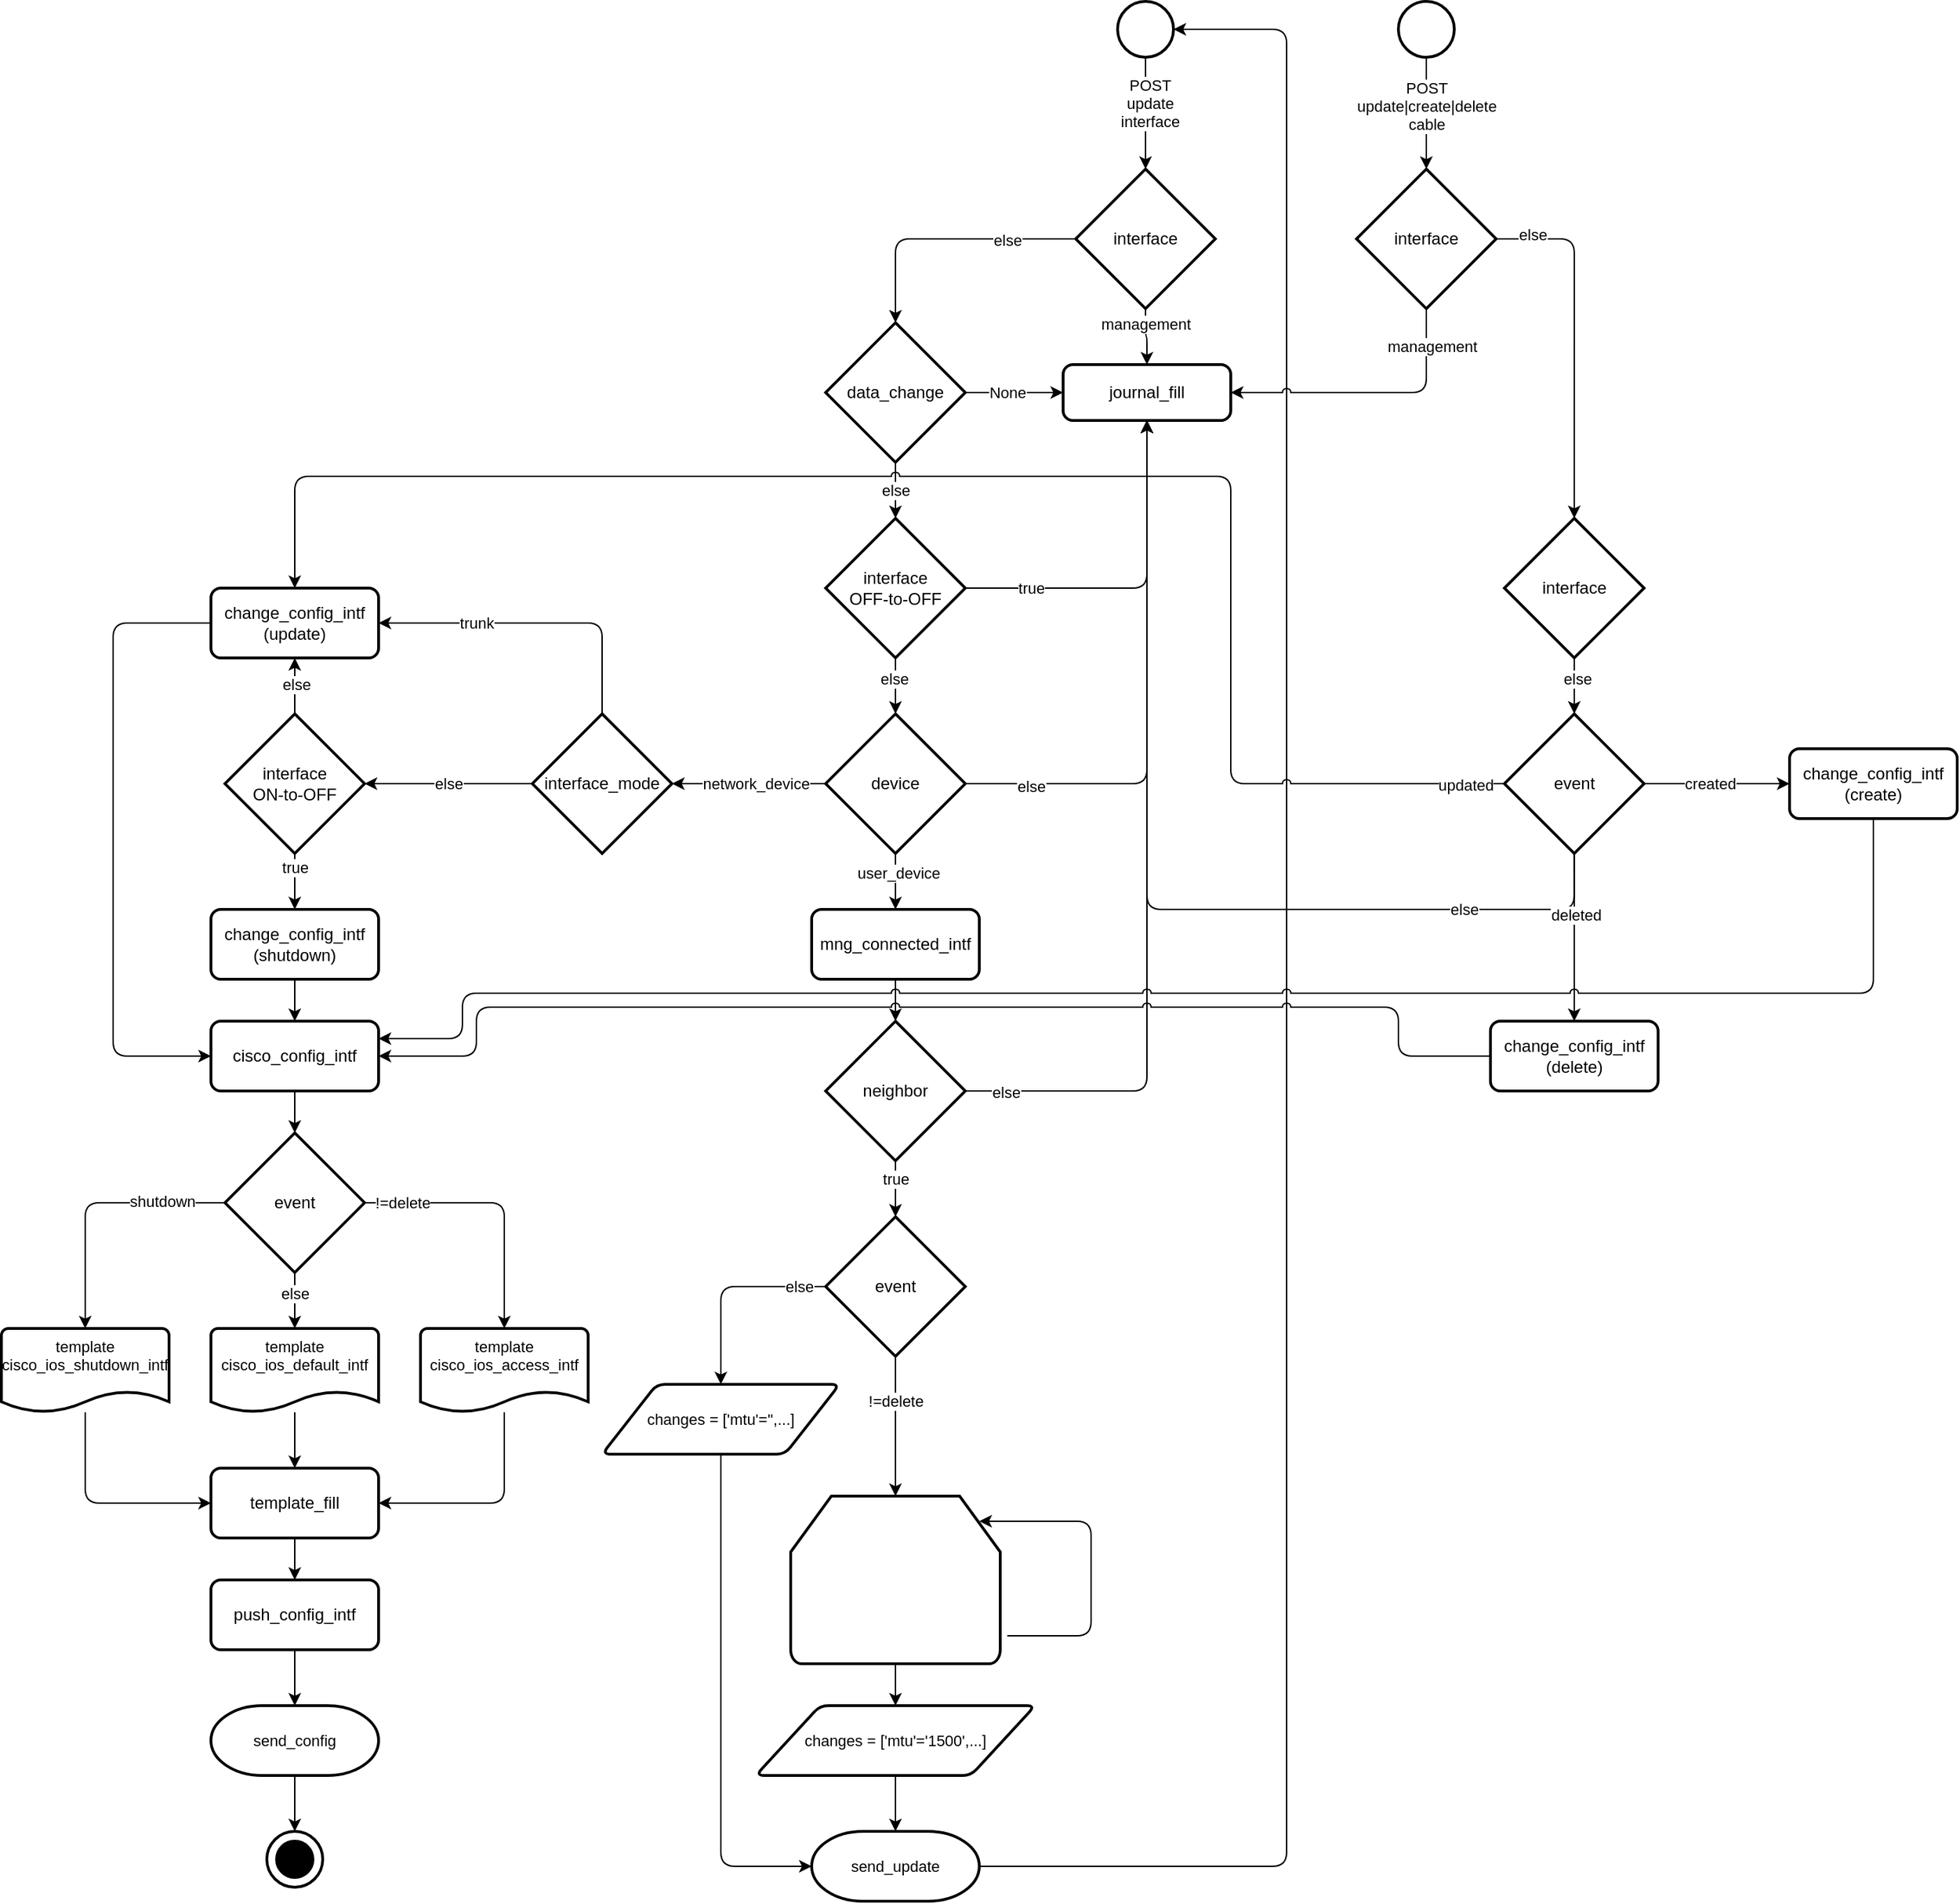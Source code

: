 <mxfile>
    <diagram id="UbTC3Ym-0fa3d36E47wJ" name="Страница 1">
        <mxGraphModel dx="1635" dy="988" grid="1" gridSize="10" guides="1" tooltips="1" connect="1" arrows="1" fold="1" page="0" pageScale="1" pageWidth="827" pageHeight="1169" math="0" shadow="0">
            <root>
                <mxCell id="0"/>
                <mxCell id="1" parent="0"/>
                <mxCell id="145" style="edgeStyle=orthogonalEdgeStyle;shape=connector;rounded=1;html=1;entryX=0.5;entryY=1;entryDx=0;entryDy=0;labelBackgroundColor=default;strokeColor=default;fontFamily=Helvetica;fontSize=11;fontColor=default;endArrow=classic;exitX=0.5;exitY=1;exitDx=0;exitDy=0;exitPerimeter=0;" parent="1" source="130" target="18" edge="1">
                    <mxGeometry relative="1" as="geometry">
                        <Array as="points">
                            <mxPoint x="1006" y="840"/>
                            <mxPoint x="700" y="840"/>
                        </Array>
                    </mxGeometry>
                </mxCell>
                <mxCell id="146" value="else" style="edgeLabel;html=1;align=center;verticalAlign=middle;resizable=0;points=[];fontSize=11;fontFamily=Helvetica;fontColor=default;" parent="145" vertex="1" connectable="0">
                    <mxGeometry x="-0.658" relative="1" as="geometry">
                        <mxPoint as="offset"/>
                    </mxGeometry>
                </mxCell>
                <mxCell id="106" style="edgeStyle=orthogonalEdgeStyle;shape=connector;rounded=1;html=1;entryX=0.5;entryY=0;entryDx=0;entryDy=0;labelBackgroundColor=default;strokeColor=default;fontFamily=Helvetica;fontSize=11;fontColor=default;endArrow=classic;" parent="1" source="97" target="105" edge="1">
                    <mxGeometry relative="1" as="geometry"/>
                </mxCell>
                <mxCell id="108" style="edgeStyle=orthogonalEdgeStyle;shape=connector;rounded=1;html=1;labelBackgroundColor=default;strokeColor=default;fontFamily=Helvetica;fontSize=11;fontColor=default;endArrow=classic;entryX=0.9;entryY=0.15;entryDx=0;entryDy=0;entryPerimeter=0;" parent="1" target="97" edge="1">
                    <mxGeometry relative="1" as="geometry">
                        <mxPoint x="650" y="1220" as="targetPoint"/>
                        <mxPoint x="600" y="1360" as="sourcePoint"/>
                        <Array as="points">
                            <mxPoint x="660" y="1278"/>
                        </Array>
                    </mxGeometry>
                </mxCell>
                <mxCell id="97" value="" style="strokeWidth=2;html=1;shape=mxgraph.flowchart.loop_limit;whiteSpace=wrap;fontFamily=Helvetica;fontSize=11;fontColor=default;align=center;strokeColor=default;fillColor=default;" parent="1" vertex="1">
                    <mxGeometry x="445" y="1260" width="150" height="120" as="geometry"/>
                </mxCell>
                <mxCell id="41" style="edgeStyle=orthogonalEdgeStyle;html=1;entryX=0.5;entryY=0;entryDx=0;entryDy=0;entryPerimeter=0;" parent="1" source="2" target="3" edge="1">
                    <mxGeometry relative="1" as="geometry"/>
                </mxCell>
                <mxCell id="115" value="POST &lt;br&gt;update&lt;br&gt;interface" style="edgeLabel;html=1;align=center;verticalAlign=middle;resizable=0;points=[];fontSize=11;fontFamily=Helvetica;fontColor=default;" parent="41" vertex="1" connectable="0">
                    <mxGeometry x="-0.173" y="3" relative="1" as="geometry">
                        <mxPoint as="offset"/>
                    </mxGeometry>
                </mxCell>
                <mxCell id="2" value="" style="strokeWidth=2;html=1;shape=mxgraph.flowchart.start_2;whiteSpace=wrap;" parent="1" vertex="1">
                    <mxGeometry x="679" y="190" width="40" height="40" as="geometry"/>
                </mxCell>
                <mxCell id="13" value="" style="edgeStyle=orthogonalEdgeStyle;html=1;" parent="1" source="3" target="12" edge="1">
                    <mxGeometry relative="1" as="geometry"/>
                </mxCell>
                <mxCell id="23" value="else" style="edgeLabel;html=1;align=center;verticalAlign=middle;resizable=0;points=[];" parent="13" vertex="1" connectable="0">
                    <mxGeometry x="-0.14" y="2" relative="1" as="geometry">
                        <mxPoint x="99" y="-2" as="offset"/>
                    </mxGeometry>
                </mxCell>
                <mxCell id="116" value="else" style="edgeLabel;html=1;align=center;verticalAlign=middle;resizable=0;points=[];fontSize=11;fontFamily=Helvetica;fontColor=default;" parent="13" vertex="1" connectable="0">
                    <mxGeometry x="-0.29" y="1" relative="1" as="geometry">
                        <mxPoint x="18" as="offset"/>
                    </mxGeometry>
                </mxCell>
                <mxCell id="24" style="edgeStyle=orthogonalEdgeStyle;html=1;" parent="1" source="3" target="18" edge="1">
                    <mxGeometry relative="1" as="geometry"/>
                </mxCell>
                <mxCell id="25" value="management" style="edgeLabel;html=1;align=center;verticalAlign=middle;resizable=0;points=[];" parent="24" vertex="1" connectable="0">
                    <mxGeometry x="-0.229" y="1" relative="1" as="geometry">
                        <mxPoint x="-1" y="-5" as="offset"/>
                    </mxGeometry>
                </mxCell>
                <mxCell id="3" value="interface" style="strokeWidth=2;html=1;shape=mxgraph.flowchart.decision;whiteSpace=wrap;" parent="1" vertex="1">
                    <mxGeometry x="649" y="310" width="100" height="100" as="geometry"/>
                </mxCell>
                <mxCell id="19" value="" style="edgeStyle=orthogonalEdgeStyle;html=1;entryX=0;entryY=0.5;entryDx=0;entryDy=0;" parent="1" source="12" target="18" edge="1">
                    <mxGeometry relative="1" as="geometry"/>
                </mxCell>
                <mxCell id="20" value="None" style="edgeLabel;html=1;align=center;verticalAlign=middle;resizable=0;points=[];" parent="19" vertex="1" connectable="0">
                    <mxGeometry x="-0.74" relative="1" as="geometry">
                        <mxPoint x="21" as="offset"/>
                    </mxGeometry>
                </mxCell>
                <mxCell id="45" value="else" style="edgeStyle=orthogonalEdgeStyle;html=1;entryX=0.5;entryY=0;entryDx=0;entryDy=0;entryPerimeter=0;" parent="1" source="12" target="28" edge="1">
                    <mxGeometry relative="1" as="geometry">
                        <Array as="points">
                            <mxPoint x="520" y="540"/>
                            <mxPoint x="520" y="540"/>
                        </Array>
                    </mxGeometry>
                </mxCell>
                <mxCell id="12" value="data_change" style="strokeWidth=2;html=1;shape=mxgraph.flowchart.decision;whiteSpace=wrap;fontFamily=Helvetica;fontSize=12;fontColor=default;align=center;strokeColor=default;fillColor=default;" parent="1" vertex="1">
                    <mxGeometry x="470" y="420" width="100" height="100" as="geometry"/>
                </mxCell>
                <mxCell id="51" style="edgeStyle=orthogonalEdgeStyle;html=1;" parent="1" source="15" target="21" edge="1">
                    <mxGeometry relative="1" as="geometry"/>
                </mxCell>
                <mxCell id="56" value="true" style="edgeLabel;html=1;align=center;verticalAlign=middle;resizable=0;points=[];" parent="51" vertex="1" connectable="0">
                    <mxGeometry x="0.24" y="2" relative="1" as="geometry">
                        <mxPoint x="-2" y="-15" as="offset"/>
                    </mxGeometry>
                </mxCell>
                <mxCell id="53" style="edgeStyle=orthogonalEdgeStyle;html=1;entryX=0.5;entryY=1;entryDx=0;entryDy=0;exitX=0.5;exitY=0;exitDx=0;exitDy=0;exitPerimeter=0;" parent="1" source="15" target="52" edge="1">
                    <mxGeometry relative="1" as="geometry"/>
                </mxCell>
                <mxCell id="55" value="else" style="edgeLabel;html=1;align=center;verticalAlign=middle;resizable=0;points=[];" parent="53" vertex="1" connectable="0">
                    <mxGeometry x="0.056" y="-1" relative="1" as="geometry">
                        <mxPoint as="offset"/>
                    </mxGeometry>
                </mxCell>
                <mxCell id="15" value="interface&lt;br&gt;ON-to-OFF" style="strokeWidth=2;html=1;shape=mxgraph.flowchart.decision;whiteSpace=wrap;fontFamily=Helvetica;fontSize=12;fontColor=default;align=center;strokeColor=default;fillColor=default;" parent="1" vertex="1">
                    <mxGeometry x="40" y="700" width="100" height="100" as="geometry"/>
                </mxCell>
                <mxCell id="18" value="journal_fill" style="rounded=1;whiteSpace=wrap;html=1;absoluteArcSize=1;arcSize=14;strokeWidth=2;fontFamily=Helvetica;fontSize=12;fontColor=default;align=center;strokeColor=default;fillColor=default;" parent="1" vertex="1">
                    <mxGeometry x="640" y="450" width="120" height="40" as="geometry"/>
                </mxCell>
                <mxCell id="67" style="edgeStyle=none;html=1;" parent="1" source="21" target="66" edge="1">
                    <mxGeometry relative="1" as="geometry"/>
                </mxCell>
                <mxCell id="21" value="change_config_intf&lt;br&gt;(shutdown)" style="rounded=1;whiteSpace=wrap;html=1;absoluteArcSize=1;arcSize=14;strokeWidth=2;" parent="1" vertex="1">
                    <mxGeometry x="30" y="840" width="120" height="50" as="geometry"/>
                </mxCell>
                <mxCell id="30" style="edgeStyle=orthogonalEdgeStyle;html=1;entryX=0.5;entryY=1;entryDx=0;entryDy=0;" parent="1" source="28" target="18" edge="1">
                    <mxGeometry relative="1" as="geometry"/>
                </mxCell>
                <mxCell id="31" value="true" style="edgeLabel;html=1;align=center;verticalAlign=middle;resizable=0;points=[];" parent="30" vertex="1" connectable="0">
                    <mxGeometry x="-0.625" relative="1" as="geometry">
                        <mxPoint as="offset"/>
                    </mxGeometry>
                </mxCell>
                <mxCell id="47" style="edgeStyle=orthogonalEdgeStyle;html=1;entryX=0.5;entryY=0;entryDx=0;entryDy=0;entryPerimeter=0;" parent="1" source="28" target="34" edge="1">
                    <mxGeometry relative="1" as="geometry"/>
                </mxCell>
                <mxCell id="48" value="else" style="edgeLabel;html=1;align=center;verticalAlign=middle;resizable=0;points=[];" parent="47" vertex="1" connectable="0">
                    <mxGeometry x="-0.27" y="-1" relative="1" as="geometry">
                        <mxPoint as="offset"/>
                    </mxGeometry>
                </mxCell>
                <mxCell id="28" value="interface&lt;br style=&quot;border-color: var(--border-color);&quot;&gt;OFF-to-OFF" style="strokeWidth=2;html=1;shape=mxgraph.flowchart.decision;whiteSpace=wrap;" parent="1" vertex="1">
                    <mxGeometry x="470" y="560" width="100" height="100" as="geometry"/>
                </mxCell>
                <mxCell id="49" style="edgeStyle=orthogonalEdgeStyle;html=1;" parent="1" source="34" target="61" edge="1">
                    <mxGeometry relative="1" as="geometry">
                        <mxPoint x="400" y="750" as="targetPoint"/>
                    </mxGeometry>
                </mxCell>
                <mxCell id="50" value="network_device" style="edgeLabel;html=1;align=center;verticalAlign=middle;resizable=0;points=[];" parent="49" vertex="1" connectable="0">
                    <mxGeometry x="-0.022" y="-2" relative="1" as="geometry">
                        <mxPoint x="4" y="2" as="offset"/>
                    </mxGeometry>
                </mxCell>
                <mxCell id="57" style="edgeStyle=orthogonalEdgeStyle;html=1;entryX=0.5;entryY=0;entryDx=0;entryDy=0;" parent="1" source="34" target="39" edge="1">
                    <mxGeometry relative="1" as="geometry"/>
                </mxCell>
                <mxCell id="58" value="user_device" style="edgeLabel;html=1;align=center;verticalAlign=middle;resizable=0;points=[];" parent="57" vertex="1" connectable="0">
                    <mxGeometry x="-0.3" y="2" relative="1" as="geometry">
                        <mxPoint as="offset"/>
                    </mxGeometry>
                </mxCell>
                <mxCell id="59" style="edgeStyle=orthogonalEdgeStyle;html=1;entryX=0.5;entryY=1;entryDx=0;entryDy=0;" parent="1" source="34" target="18" edge="1">
                    <mxGeometry relative="1" as="geometry"/>
                </mxCell>
                <mxCell id="60" value="else" style="edgeLabel;html=1;align=center;verticalAlign=middle;resizable=0;points=[];" parent="59" vertex="1" connectable="0">
                    <mxGeometry x="-0.759" y="-2" relative="1" as="geometry">
                        <mxPoint as="offset"/>
                    </mxGeometry>
                </mxCell>
                <mxCell id="34" value="device" style="strokeWidth=2;html=1;shape=mxgraph.flowchart.decision;whiteSpace=wrap;" parent="1" vertex="1">
                    <mxGeometry x="470" y="700" width="100" height="100" as="geometry"/>
                </mxCell>
                <mxCell id="92" style="edgeStyle=orthogonalEdgeStyle;shape=connector;rounded=1;html=1;entryX=0.5;entryY=0;entryDx=0;entryDy=0;entryPerimeter=0;labelBackgroundColor=default;strokeColor=default;fontFamily=Helvetica;fontSize=11;fontColor=default;endArrow=classic;" parent="1" source="39" target="91" edge="1">
                    <mxGeometry relative="1" as="geometry"/>
                </mxCell>
                <mxCell id="39" value="mng_connected_intf" style="rounded=1;whiteSpace=wrap;html=1;absoluteArcSize=1;arcSize=14;strokeWidth=2;" parent="1" vertex="1">
                    <mxGeometry x="460" y="840" width="120" height="50" as="geometry"/>
                </mxCell>
                <mxCell id="117" style="edgeStyle=orthogonalEdgeStyle;shape=connector;rounded=1;html=1;entryX=0;entryY=0.5;entryDx=0;entryDy=0;labelBackgroundColor=default;strokeColor=default;fontFamily=Helvetica;fontSize=11;fontColor=default;endArrow=classic;exitX=0;exitY=0.5;exitDx=0;exitDy=0;" parent="1" source="52" target="66" edge="1">
                    <mxGeometry relative="1" as="geometry">
                        <Array as="points">
                            <mxPoint x="-40" y="635"/>
                            <mxPoint x="-40" y="945"/>
                        </Array>
                    </mxGeometry>
                </mxCell>
                <mxCell id="52" value="change_config_intf&lt;br&gt;(update)" style="rounded=1;whiteSpace=wrap;html=1;absoluteArcSize=1;arcSize=14;strokeWidth=2;" parent="1" vertex="1">
                    <mxGeometry x="30" y="610" width="120" height="50" as="geometry"/>
                </mxCell>
                <mxCell id="62" style="edgeStyle=orthogonalEdgeStyle;html=1;entryX=1;entryY=0.5;entryDx=0;entryDy=0;entryPerimeter=0;" parent="1" source="61" target="15" edge="1">
                    <mxGeometry relative="1" as="geometry"/>
                </mxCell>
                <mxCell id="63" value="else" style="edgeLabel;html=1;align=center;verticalAlign=middle;resizable=0;points=[];" parent="62" vertex="1" connectable="0">
                    <mxGeometry x="0.217" y="2" relative="1" as="geometry">
                        <mxPoint x="13" y="-2" as="offset"/>
                    </mxGeometry>
                </mxCell>
                <mxCell id="64" style="edgeStyle=orthogonalEdgeStyle;html=1;entryX=1;entryY=0.5;entryDx=0;entryDy=0;exitX=0.5;exitY=0;exitDx=0;exitDy=0;exitPerimeter=0;" parent="1" source="61" target="52" edge="1">
                    <mxGeometry relative="1" as="geometry"/>
                </mxCell>
                <mxCell id="65" value="trunk" style="edgeLabel;html=1;align=center;verticalAlign=middle;resizable=0;points=[];" parent="64" vertex="1" connectable="0">
                    <mxGeometry x="0.546" y="3" relative="1" as="geometry">
                        <mxPoint x="19" y="-3" as="offset"/>
                    </mxGeometry>
                </mxCell>
                <mxCell id="61" value="interface_mode" style="strokeWidth=2;html=1;shape=mxgraph.flowchart.decision;whiteSpace=wrap;" parent="1" vertex="1">
                    <mxGeometry x="260" y="700" width="100" height="100" as="geometry"/>
                </mxCell>
                <mxCell id="90" style="edgeStyle=orthogonalEdgeStyle;shape=connector;rounded=1;html=1;entryX=0.5;entryY=0;entryDx=0;entryDy=0;entryPerimeter=0;labelBackgroundColor=default;strokeColor=default;fontFamily=Helvetica;fontSize=11;fontColor=default;endArrow=classic;" parent="1" source="66" target="70" edge="1">
                    <mxGeometry relative="1" as="geometry"/>
                </mxCell>
                <mxCell id="66" value="cisco_config_intf" style="rounded=1;whiteSpace=wrap;html=1;absoluteArcSize=1;arcSize=14;strokeWidth=2;" parent="1" vertex="1">
                    <mxGeometry x="30" y="920" width="120" height="50" as="geometry"/>
                </mxCell>
                <mxCell id="113" style="edgeStyle=orthogonalEdgeStyle;shape=connector;rounded=1;html=1;entryX=0.5;entryY=0;entryDx=0;entryDy=0;entryPerimeter=0;labelBackgroundColor=default;strokeColor=default;fontFamily=Helvetica;fontSize=11;fontColor=default;endArrow=classic;" parent="1" source="68" target="112" edge="1">
                    <mxGeometry relative="1" as="geometry"/>
                </mxCell>
                <mxCell id="68" value="push_config_intf" style="rounded=1;whiteSpace=wrap;html=1;absoluteArcSize=1;arcSize=14;strokeWidth=2;" parent="1" vertex="1">
                    <mxGeometry x="30" y="1320" width="120" height="50" as="geometry"/>
                </mxCell>
                <mxCell id="75" style="edgeStyle=orthogonalEdgeStyle;shape=connector;rounded=1;html=1;labelBackgroundColor=default;strokeColor=default;fontFamily=Helvetica;fontSize=11;fontColor=default;endArrow=classic;" parent="1" source="70" target="77" edge="1">
                    <mxGeometry relative="1" as="geometry"/>
                </mxCell>
                <mxCell id="76" value="shutdown" style="edgeLabel;html=1;align=center;verticalAlign=middle;resizable=0;points=[];fontSize=11;fontFamily=Helvetica;fontColor=default;" parent="75" vertex="1" connectable="0">
                    <mxGeometry x="-0.528" y="-1" relative="1" as="geometry">
                        <mxPoint as="offset"/>
                    </mxGeometry>
                </mxCell>
                <mxCell id="81" style="edgeStyle=orthogonalEdgeStyle;shape=connector;rounded=1;html=1;entryX=0.5;entryY=0;entryDx=0;entryDy=0;entryPerimeter=0;labelBackgroundColor=default;strokeColor=default;fontFamily=Helvetica;fontSize=11;fontColor=default;endArrow=classic;" parent="1" source="70" target="80" edge="1">
                    <mxGeometry relative="1" as="geometry"/>
                </mxCell>
                <mxCell id="88" value="else" style="edgeLabel;html=1;align=center;verticalAlign=middle;resizable=0;points=[];fontSize=11;fontFamily=Helvetica;fontColor=default;" parent="81" vertex="1" connectable="0">
                    <mxGeometry x="-0.25" y="3" relative="1" as="geometry">
                        <mxPoint x="-3" as="offset"/>
                    </mxGeometry>
                </mxCell>
                <mxCell id="82" style="edgeStyle=orthogonalEdgeStyle;shape=connector;rounded=1;html=1;labelBackgroundColor=default;strokeColor=default;fontFamily=Helvetica;fontSize=11;fontColor=default;endArrow=classic;" parent="1" source="70" target="79" edge="1">
                    <mxGeometry relative="1" as="geometry"/>
                </mxCell>
                <mxCell id="87" value="!=delete" style="edgeLabel;html=1;align=center;verticalAlign=middle;resizable=0;points=[];fontSize=11;fontFamily=Helvetica;fontColor=default;" parent="82" vertex="1" connectable="0">
                    <mxGeometry x="-0.716" y="-1" relative="1" as="geometry">
                        <mxPoint y="-1" as="offset"/>
                    </mxGeometry>
                </mxCell>
                <mxCell id="70" value="event" style="strokeWidth=2;html=1;shape=mxgraph.flowchart.decision;whiteSpace=wrap;fontFamily=Helvetica;fontSize=12;fontColor=default;align=center;strokeColor=default;fillColor=default;" parent="1" vertex="1">
                    <mxGeometry x="40" y="1000" width="100" height="100" as="geometry"/>
                </mxCell>
                <mxCell id="89" style="edgeStyle=orthogonalEdgeStyle;shape=connector;rounded=1;html=1;entryX=0.5;entryY=0;entryDx=0;entryDy=0;labelBackgroundColor=default;strokeColor=default;fontFamily=Helvetica;fontSize=11;fontColor=default;endArrow=classic;" parent="1" source="73" target="68" edge="1">
                    <mxGeometry relative="1" as="geometry"/>
                </mxCell>
                <mxCell id="73" value="template_fill" style="rounded=1;whiteSpace=wrap;html=1;absoluteArcSize=1;arcSize=14;strokeWidth=2;" parent="1" vertex="1">
                    <mxGeometry x="30" y="1240" width="120" height="50" as="geometry"/>
                </mxCell>
                <mxCell id="86" style="edgeStyle=orthogonalEdgeStyle;shape=connector;rounded=1;html=1;entryX=0;entryY=0.5;entryDx=0;entryDy=0;labelBackgroundColor=default;strokeColor=default;fontFamily=Helvetica;fontSize=11;fontColor=default;endArrow=classic;exitX=0.5;exitY=1;exitDx=0;exitDy=0;exitPerimeter=0;" parent="1" source="77" target="73" edge="1">
                    <mxGeometry relative="1" as="geometry"/>
                </mxCell>
                <mxCell id="77" value="template&lt;br&gt;cisco_ios_shutdown_intf" style="strokeWidth=2;html=1;shape=mxgraph.flowchart.document2;whiteSpace=wrap;size=0.25;fontFamily=Helvetica;fontSize=11;fontColor=default;align=center;verticalAlign=top;" parent="1" vertex="1">
                    <mxGeometry x="-120" y="1140" width="120" height="60" as="geometry"/>
                </mxCell>
                <mxCell id="85" style="edgeStyle=orthogonalEdgeStyle;shape=connector;rounded=1;html=1;entryX=1;entryY=0.5;entryDx=0;entryDy=0;labelBackgroundColor=default;strokeColor=default;fontFamily=Helvetica;fontSize=11;fontColor=default;endArrow=classic;exitX=0.5;exitY=1;exitDx=0;exitDy=0;exitPerimeter=0;" parent="1" source="79" target="73" edge="1">
                    <mxGeometry relative="1" as="geometry"/>
                </mxCell>
                <mxCell id="79" value="template&lt;br&gt;cisco_ios_access_intf" style="strokeWidth=2;html=1;shape=mxgraph.flowchart.document2;whiteSpace=wrap;size=0.25;fontFamily=Helvetica;fontSize=11;fontColor=default;align=center;verticalAlign=top;" parent="1" vertex="1">
                    <mxGeometry x="180" y="1140" width="120" height="60" as="geometry"/>
                </mxCell>
                <mxCell id="83" style="edgeStyle=orthogonalEdgeStyle;shape=connector;rounded=1;html=1;entryX=0.5;entryY=0;entryDx=0;entryDy=0;labelBackgroundColor=default;strokeColor=default;fontFamily=Helvetica;fontSize=11;fontColor=default;endArrow=classic;" parent="1" source="80" target="73" edge="1">
                    <mxGeometry relative="1" as="geometry"/>
                </mxCell>
                <mxCell id="80" value="template&lt;br&gt;cisco_ios_default_intf" style="strokeWidth=2;html=1;shape=mxgraph.flowchart.document2;whiteSpace=wrap;size=0.25;fontFamily=Helvetica;fontSize=11;fontColor=default;align=center;verticalAlign=top;" parent="1" vertex="1">
                    <mxGeometry x="30" y="1140" width="120" height="60" as="geometry"/>
                </mxCell>
                <mxCell id="93" style="edgeStyle=orthogonalEdgeStyle;shape=connector;rounded=1;html=1;labelBackgroundColor=default;strokeColor=default;fontFamily=Helvetica;fontSize=11;fontColor=default;endArrow=classic;entryX=0.5;entryY=1;entryDx=0;entryDy=0;" parent="1" source="91" target="18" edge="1">
                    <mxGeometry relative="1" as="geometry">
                        <mxPoint x="690" y="500.0" as="targetPoint"/>
                    </mxGeometry>
                </mxCell>
                <mxCell id="94" value="else" style="edgeLabel;html=1;align=center;verticalAlign=middle;resizable=0;points=[];fontSize=11;fontFamily=Helvetica;fontColor=default;" parent="93" vertex="1" connectable="0">
                    <mxGeometry x="-0.906" y="-1" relative="1" as="geometry">
                        <mxPoint as="offset"/>
                    </mxGeometry>
                </mxCell>
                <mxCell id="96" style="edgeStyle=orthogonalEdgeStyle;shape=connector;rounded=1;html=1;labelBackgroundColor=default;strokeColor=default;fontFamily=Helvetica;fontSize=11;fontColor=default;endArrow=classic;entryX=0.5;entryY=0;entryDx=0;entryDy=0;entryPerimeter=0;" parent="1" source="91" target="95" edge="1">
                    <mxGeometry relative="1" as="geometry">
                        <mxPoint x="520" y="1060" as="targetPoint"/>
                    </mxGeometry>
                </mxCell>
                <mxCell id="114" value="true" style="edgeLabel;html=1;align=center;verticalAlign=middle;resizable=0;points=[];fontSize=11;fontFamily=Helvetica;fontColor=default;" parent="96" vertex="1" connectable="0">
                    <mxGeometry x="-0.347" relative="1" as="geometry">
                        <mxPoint as="offset"/>
                    </mxGeometry>
                </mxCell>
                <mxCell id="91" value="neighbor" style="strokeWidth=2;html=1;shape=mxgraph.flowchart.decision;whiteSpace=wrap;fontFamily=Helvetica;fontSize=12;fontColor=default;align=center;strokeColor=default;fillColor=default;" parent="1" vertex="1">
                    <mxGeometry x="470" y="920" width="100" height="100" as="geometry"/>
                </mxCell>
                <mxCell id="101" style="edgeStyle=orthogonalEdgeStyle;shape=connector;rounded=1;html=1;labelBackgroundColor=default;strokeColor=default;fontFamily=Helvetica;fontSize=11;fontColor=default;endArrow=classic;exitX=0;exitY=0.5;exitDx=0;exitDy=0;exitPerimeter=0;" parent="1" source="95" target="100" edge="1">
                    <mxGeometry relative="1" as="geometry"/>
                </mxCell>
                <mxCell id="102" value="else" style="edgeLabel;html=1;align=center;verticalAlign=middle;resizable=0;points=[];fontSize=11;fontFamily=Helvetica;fontColor=default;" parent="101" vertex="1" connectable="0">
                    <mxGeometry x="-0.734" relative="1" as="geometry">
                        <mxPoint as="offset"/>
                    </mxGeometry>
                </mxCell>
                <mxCell id="103" style="edgeStyle=orthogonalEdgeStyle;shape=connector;rounded=1;html=1;entryX=0.5;entryY=0;entryDx=0;entryDy=0;entryPerimeter=0;labelBackgroundColor=default;strokeColor=default;fontFamily=Helvetica;fontSize=11;fontColor=default;endArrow=classic;" parent="1" source="95" target="97" edge="1">
                    <mxGeometry relative="1" as="geometry"/>
                </mxCell>
                <mxCell id="104" value="!=delete" style="edgeLabel;html=1;align=center;verticalAlign=middle;resizable=0;points=[];fontSize=11;fontFamily=Helvetica;fontColor=default;" parent="103" vertex="1" connectable="0">
                    <mxGeometry x="-0.36" relative="1" as="geometry">
                        <mxPoint as="offset"/>
                    </mxGeometry>
                </mxCell>
                <mxCell id="95" value="event" style="strokeWidth=2;html=1;shape=mxgraph.flowchart.decision;whiteSpace=wrap;fontFamily=Helvetica;fontSize=12;fontColor=default;align=center;strokeColor=default;fillColor=default;" parent="1" vertex="1">
                    <mxGeometry x="470" y="1060" width="100" height="100" as="geometry"/>
                </mxCell>
                <mxCell id="110" style="edgeStyle=orthogonalEdgeStyle;shape=connector;rounded=1;html=1;labelBackgroundColor=default;strokeColor=default;fontFamily=Helvetica;fontSize=11;fontColor=default;endArrow=classic;entryX=0;entryY=0.5;entryDx=0;entryDy=0;entryPerimeter=0;" parent="1" source="100" target="109" edge="1">
                    <mxGeometry relative="1" as="geometry"/>
                </mxCell>
                <mxCell id="100" value="changes = ['mtu'='',...]" style="shape=parallelogram;html=1;strokeWidth=2;perimeter=parallelogramPerimeter;whiteSpace=wrap;rounded=1;arcSize=12;size=0.23;fontFamily=Helvetica;fontSize=11;fontColor=default;" parent="1" vertex="1">
                    <mxGeometry x="310" y="1180" width="170" height="50" as="geometry"/>
                </mxCell>
                <mxCell id="111" style="edgeStyle=orthogonalEdgeStyle;shape=connector;rounded=1;html=1;entryX=0.5;entryY=0;entryDx=0;entryDy=0;entryPerimeter=0;labelBackgroundColor=default;strokeColor=default;fontFamily=Helvetica;fontSize=11;fontColor=default;endArrow=classic;" parent="1" source="105" target="109" edge="1">
                    <mxGeometry relative="1" as="geometry"/>
                </mxCell>
                <mxCell id="105" value="changes = ['mtu'='1500',...]" style="shape=parallelogram;html=1;strokeWidth=2;perimeter=parallelogramPerimeter;whiteSpace=wrap;rounded=1;arcSize=12;size=0.23;fontFamily=Helvetica;fontSize=11;fontColor=default;" parent="1" vertex="1">
                    <mxGeometry x="420" y="1410" width="200" height="50" as="geometry"/>
                </mxCell>
                <mxCell id="119" style="edgeStyle=orthogonalEdgeStyle;shape=connector;rounded=1;html=1;entryX=1;entryY=0.5;entryDx=0;entryDy=0;entryPerimeter=0;labelBackgroundColor=default;strokeColor=default;fontFamily=Helvetica;fontSize=11;fontColor=default;endArrow=classic;" parent="1" source="109" target="2" edge="1">
                    <mxGeometry relative="1" as="geometry">
                        <Array as="points">
                            <mxPoint x="800" y="1525"/>
                            <mxPoint x="800" y="210"/>
                        </Array>
                    </mxGeometry>
                </mxCell>
                <mxCell id="109" value="send_update" style="strokeWidth=2;html=1;shape=mxgraph.flowchart.terminator;whiteSpace=wrap;fontFamily=Helvetica;fontSize=11;fontColor=default;" parent="1" vertex="1">
                    <mxGeometry x="460" y="1500" width="120" height="50" as="geometry"/>
                </mxCell>
                <mxCell id="124" style="edgeStyle=orthogonalEdgeStyle;shape=connector;rounded=1;html=1;labelBackgroundColor=default;strokeColor=default;fontFamily=Helvetica;fontSize=11;fontColor=default;endArrow=classic;" parent="1" source="112" edge="1">
                    <mxGeometry relative="1" as="geometry">
                        <mxPoint x="90" y="1500" as="targetPoint"/>
                    </mxGeometry>
                </mxCell>
                <mxCell id="112" value="send_config" style="strokeWidth=2;html=1;shape=mxgraph.flowchart.terminator;whiteSpace=wrap;fontFamily=Helvetica;fontSize=11;fontColor=default;" parent="1" vertex="1">
                    <mxGeometry x="30" y="1410" width="120" height="50" as="geometry"/>
                </mxCell>
                <mxCell id="122" value="" style="group" parent="1" vertex="1" connectable="0">
                    <mxGeometry x="70" y="1500" width="40" height="40" as="geometry"/>
                </mxCell>
                <mxCell id="120" value="" style="strokeWidth=2;html=1;shape=mxgraph.flowchart.start_2;whiteSpace=wrap;fontFamily=Helvetica;fontSize=11;fontColor=default;" parent="122" vertex="1">
                    <mxGeometry width="40" height="40" as="geometry"/>
                </mxCell>
                <mxCell id="121" value="" style="strokeWidth=2;html=1;shape=mxgraph.flowchart.start_2;whiteSpace=wrap;fontFamily=Helvetica;fontSize=11;fontColor=default;fillColor=#000000;" parent="122" vertex="1">
                    <mxGeometry x="7" y="7" width="26" height="26" as="geometry"/>
                </mxCell>
                <mxCell id="147" style="edgeStyle=none;html=1;entryX=0.5;entryY=0;entryDx=0;entryDy=0;entryPerimeter=0;" edge="1" parent="1" source="125" target="126">
                    <mxGeometry relative="1" as="geometry"/>
                </mxCell>
                <mxCell id="148" value="POST&lt;br&gt;update|create|delete&lt;br&gt;cable" style="edgeLabel;html=1;align=center;verticalAlign=middle;resizable=0;points=[];" vertex="1" connectable="0" parent="147">
                    <mxGeometry x="-0.127" relative="1" as="geometry">
                        <mxPoint as="offset"/>
                    </mxGeometry>
                </mxCell>
                <mxCell id="125" value="" style="strokeWidth=2;html=1;shape=mxgraph.flowchart.start_2;whiteSpace=wrap;" parent="1" vertex="1">
                    <mxGeometry x="880" y="190" width="40" height="40" as="geometry"/>
                </mxCell>
                <mxCell id="127" style="edgeStyle=orthogonalEdgeStyle;shape=connector;rounded=1;html=1;entryX=1;entryY=0.5;entryDx=0;entryDy=0;labelBackgroundColor=default;strokeColor=default;fontFamily=Helvetica;fontSize=11;fontColor=default;endArrow=classic;exitX=0.5;exitY=1;exitDx=0;exitDy=0;exitPerimeter=0;jumpStyle=arc;" parent="1" source="126" target="18" edge="1">
                    <mxGeometry relative="1" as="geometry"/>
                </mxCell>
                <mxCell id="128" value="management" style="edgeLabel;html=1;align=center;verticalAlign=middle;resizable=0;points=[];fontSize=11;fontFamily=Helvetica;fontColor=default;" parent="127" vertex="1" connectable="0">
                    <mxGeometry x="-0.737" y="4" relative="1" as="geometry">
                        <mxPoint as="offset"/>
                    </mxGeometry>
                </mxCell>
                <mxCell id="150" style="edgeStyle=orthogonalEdgeStyle;html=1;entryX=0.5;entryY=0;entryDx=0;entryDy=0;entryPerimeter=0;" edge="1" parent="1" source="126" target="129">
                    <mxGeometry relative="1" as="geometry"/>
                </mxCell>
                <mxCell id="151" value="else" style="edgeLabel;html=1;align=center;verticalAlign=middle;resizable=0;points=[];" vertex="1" connectable="0" parent="150">
                    <mxGeometry x="-0.8" y="3" relative="1" as="geometry">
                        <mxPoint as="offset"/>
                    </mxGeometry>
                </mxCell>
                <mxCell id="126" value="interface" style="strokeWidth=2;html=1;shape=mxgraph.flowchart.decision;whiteSpace=wrap;" parent="1" vertex="1">
                    <mxGeometry x="850" y="310" width="100" height="100" as="geometry"/>
                </mxCell>
                <mxCell id="137" style="edgeStyle=orthogonalEdgeStyle;shape=connector;rounded=1;html=1;labelBackgroundColor=default;strokeColor=default;fontFamily=Helvetica;fontSize=11;fontColor=default;endArrow=classic;" parent="1" source="129" target="130" edge="1">
                    <mxGeometry relative="1" as="geometry"/>
                </mxCell>
                <mxCell id="138" value="else" style="edgeLabel;html=1;align=center;verticalAlign=middle;resizable=0;points=[];fontSize=11;fontFamily=Helvetica;fontColor=default;" parent="137" vertex="1" connectable="0">
                    <mxGeometry x="-0.25" y="2" relative="1" as="geometry">
                        <mxPoint as="offset"/>
                    </mxGeometry>
                </mxCell>
                <mxCell id="129" value="interface" style="strokeWidth=2;html=1;shape=mxgraph.flowchart.decision;whiteSpace=wrap;" parent="1" vertex="1">
                    <mxGeometry x="955.88" y="560" width="100" height="100" as="geometry"/>
                </mxCell>
                <mxCell id="135" style="edgeStyle=orthogonalEdgeStyle;shape=connector;rounded=1;html=1;entryX=0;entryY=0.5;entryDx=0;entryDy=0;labelBackgroundColor=default;strokeColor=default;fontFamily=Helvetica;fontSize=11;fontColor=default;endArrow=classic;" parent="1" source="130" target="133" edge="1">
                    <mxGeometry relative="1" as="geometry"/>
                </mxCell>
                <mxCell id="136" value="created" style="edgeLabel;html=1;align=center;verticalAlign=middle;resizable=0;points=[];fontSize=11;fontFamily=Helvetica;fontColor=default;" parent="135" vertex="1" connectable="0">
                    <mxGeometry x="-0.19" y="-3" relative="1" as="geometry">
                        <mxPoint x="5" y="-3" as="offset"/>
                    </mxGeometry>
                </mxCell>
                <mxCell id="143" style="edgeStyle=orthogonalEdgeStyle;shape=connector;rounded=1;html=1;entryX=0.5;entryY=0;entryDx=0;entryDy=0;labelBackgroundColor=default;strokeColor=default;fontFamily=Helvetica;fontSize=11;fontColor=default;endArrow=classic;exitX=0.5;exitY=1;exitDx=0;exitDy=0;exitPerimeter=0;" parent="1" source="130" target="141" edge="1">
                    <mxGeometry relative="1" as="geometry"/>
                </mxCell>
                <mxCell id="144" value="deleted" style="edgeLabel;html=1;align=center;verticalAlign=middle;resizable=0;points=[];fontSize=11;fontFamily=Helvetica;fontColor=default;" parent="143" vertex="1" connectable="0">
                    <mxGeometry x="-0.265" y="1" relative="1" as="geometry">
                        <mxPoint as="offset"/>
                    </mxGeometry>
                </mxCell>
                <mxCell id="130" value="event" style="strokeWidth=2;html=1;shape=mxgraph.flowchart.decision;whiteSpace=wrap;" parent="1" vertex="1">
                    <mxGeometry x="955.88" y="700" width="100" height="100" as="geometry"/>
                </mxCell>
                <mxCell id="153" style="edgeStyle=orthogonalEdgeStyle;jumpStyle=arc;html=1;entryX=1;entryY=0.25;entryDx=0;entryDy=0;" edge="1" parent="1" source="133" target="66">
                    <mxGeometry relative="1" as="geometry">
                        <Array as="points">
                            <mxPoint x="1220" y="900"/>
                            <mxPoint x="210" y="900"/>
                            <mxPoint x="210" y="933"/>
                        </Array>
                    </mxGeometry>
                </mxCell>
                <mxCell id="133" value="change_config_intf&lt;br&gt;(create)" style="rounded=1;whiteSpace=wrap;html=1;absoluteArcSize=1;arcSize=14;strokeWidth=2;" parent="1" vertex="1">
                    <mxGeometry x="1160" y="725" width="120" height="50" as="geometry"/>
                </mxCell>
                <mxCell id="152" style="edgeStyle=orthogonalEdgeStyle;jumpStyle=arc;html=1;entryX=1;entryY=0.5;entryDx=0;entryDy=0;exitX=0;exitY=0.5;exitDx=0;exitDy=0;" edge="1" parent="1" source="141" target="66">
                    <mxGeometry relative="1" as="geometry">
                        <mxPoint x="270" y="940" as="targetPoint"/>
                        <Array as="points">
                            <mxPoint x="880" y="945"/>
                            <mxPoint x="880" y="910"/>
                            <mxPoint x="220" y="910"/>
                            <mxPoint x="220" y="945"/>
                        </Array>
                    </mxGeometry>
                </mxCell>
                <mxCell id="141" value="change_config_intf&lt;br&gt;(delete)" style="rounded=1;whiteSpace=wrap;html=1;absoluteArcSize=1;arcSize=14;strokeWidth=2;" parent="1" vertex="1">
                    <mxGeometry x="945.88" y="920" width="120" height="50" as="geometry"/>
                </mxCell>
                <mxCell id="139" style="edgeStyle=orthogonalEdgeStyle;shape=connector;rounded=1;html=1;entryX=0.5;entryY=0;entryDx=0;entryDy=0;labelBackgroundColor=default;strokeColor=default;fontFamily=Helvetica;fontSize=11;fontColor=default;endArrow=classic;jumpStyle=arc;" parent="1" source="130" target="52" edge="1">
                    <mxGeometry relative="1" as="geometry">
                        <Array as="points">
                            <mxPoint x="760" y="750"/>
                            <mxPoint x="760" y="530"/>
                            <mxPoint x="90" y="530"/>
                        </Array>
                    </mxGeometry>
                </mxCell>
                <mxCell id="140" value="updated" style="edgeLabel;html=1;align=center;verticalAlign=middle;resizable=0;points=[];fontSize=11;fontFamily=Helvetica;fontColor=default;" parent="139" vertex="1" connectable="0">
                    <mxGeometry x="-0.951" y="1" relative="1" as="geometry">
                        <mxPoint as="offset"/>
                    </mxGeometry>
                </mxCell>
            </root>
        </mxGraphModel>
    </diagram>
</mxfile>
